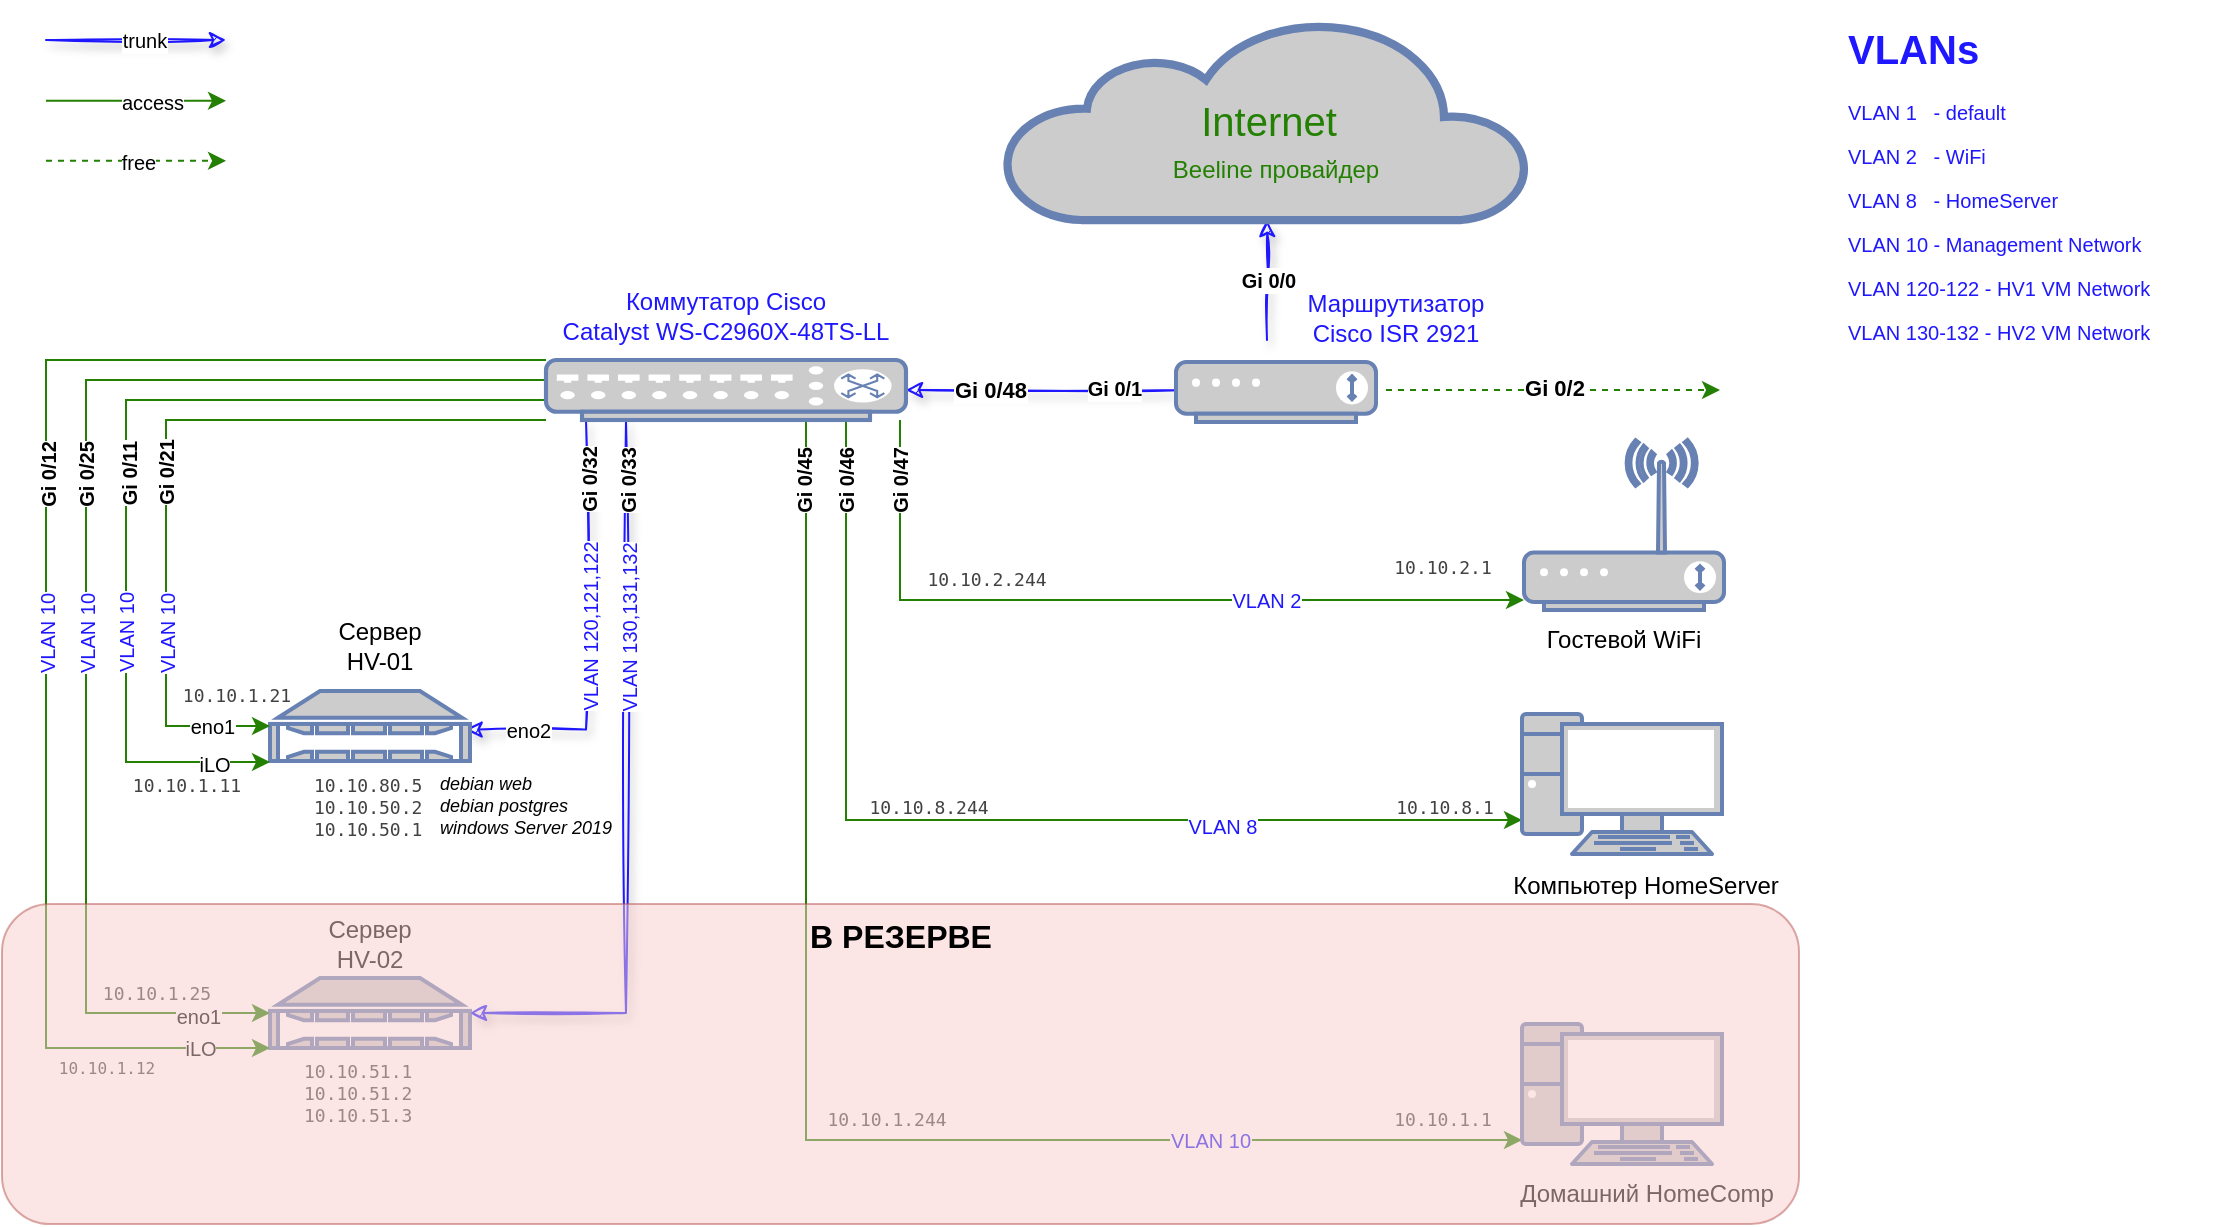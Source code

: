 <mxfile version="16.2.4" type="github">
  <diagram id="gq0o6sC7ZTq9t6Uskoy_" name="Page-1">
    <mxGraphModel dx="1658" dy="1788" grid="1" gridSize="10" guides="1" tooltips="1" connect="1" arrows="1" fold="1" page="1" pageScale="1" pageWidth="1169" pageHeight="827" math="0" shadow="0">
      <root>
        <mxCell id="0" />
        <mxCell id="1" parent="0" />
        <mxCell id="Fs0EK0N3hpx1ZLhl30mS-85" style="edgeStyle=orthogonalEdgeStyle;rounded=0;sketch=1;orthogonalLoop=1;jettySize=auto;html=1;entryX=0.5;entryY=1;entryDx=0;entryDy=0;entryPerimeter=0;shadow=1;fontSize=8;strokeColor=#1F17FF;" parent="1" target="Fs0EK0N3hpx1ZLhl30mS-2" edge="1">
          <mxGeometry relative="1" as="geometry">
            <mxPoint x="693.5" y="-650" as="sourcePoint" />
          </mxGeometry>
        </mxCell>
        <mxCell id="Fs0EK0N3hpx1ZLhl30mS-90" style="edgeStyle=orthogonalEdgeStyle;rounded=0;sketch=1;orthogonalLoop=1;jettySize=auto;html=1;shadow=1;fontSize=9;strokeColor=#1F17FF;" parent="1" edge="1">
          <mxGeometry relative="1" as="geometry">
            <mxPoint x="513" y="-625" as="targetPoint" />
            <Array as="points">
              <mxPoint x="513" y="-625" />
            </Array>
            <mxPoint x="653" y="-625" as="sourcePoint" />
          </mxGeometry>
        </mxCell>
        <mxCell id="Ksyjp-mYdHW2e5LQSYx_-4" value="Gi 0/48" style="edgeLabel;html=1;align=center;verticalAlign=middle;resizable=0;points=[];fontStyle=1" parent="Fs0EK0N3hpx1ZLhl30mS-90" vertex="1" connectable="0">
          <mxGeometry x="0.678" y="3" relative="1" as="geometry">
            <mxPoint x="19" y="-3" as="offset" />
          </mxGeometry>
        </mxCell>
        <mxCell id="Ksyjp-mYdHW2e5LQSYx_-3" style="edgeStyle=orthogonalEdgeStyle;rounded=0;orthogonalLoop=1;jettySize=auto;html=1;dashed=1;strokeColor=#248003;" parent="1" edge="1">
          <mxGeometry relative="1" as="geometry">
            <mxPoint x="920" y="-625" as="targetPoint" />
            <mxPoint x="753" y="-625" as="sourcePoint" />
          </mxGeometry>
        </mxCell>
        <mxCell id="Ksyjp-mYdHW2e5LQSYx_-5" value="Gi 0/2" style="edgeLabel;html=1;align=center;verticalAlign=middle;resizable=0;points=[];fontStyle=1" parent="Ksyjp-mYdHW2e5LQSYx_-3" vertex="1" connectable="0">
          <mxGeometry x="-0.825" y="-2" relative="1" as="geometry">
            <mxPoint x="69" y="-3" as="offset" />
          </mxGeometry>
        </mxCell>
        <mxCell id="Fs0EK0N3hpx1ZLhl30mS-2" value="&lt;font style=&quot;font-size: 20px&quot; color=&quot;#248003&quot;&gt;Internet&lt;/font&gt;" style="html=1;outlineConnect=0;fillColor=#CCCCCC;strokeColor=#6881B3;gradientColor=none;gradientDirection=north;strokeWidth=2;shape=mxgraph.networks.cloud;fontColor=#ffffff;" parent="1" vertex="1">
          <mxGeometry x="563" y="-810" width="261" height="100" as="geometry" />
        </mxCell>
        <mxCell id="Fs0EK0N3hpx1ZLhl30mS-16" style="edgeStyle=orthogonalEdgeStyle;rounded=0;orthogonalLoop=1;jettySize=auto;html=1;strokeColor=#248003;" parent="1" source="Ksyjp-mYdHW2e5LQSYx_-2" target="Fs0EK0N3hpx1ZLhl30mS-12" edge="1">
          <mxGeometry relative="1" as="geometry">
            <mxPoint x="758" y="-460" as="targetPoint" />
            <Array as="points">
              <mxPoint x="510" y="-520" />
            </Array>
            <mxPoint x="793" y="-570" as="sourcePoint" />
          </mxGeometry>
        </mxCell>
        <mxCell id="Fs0EK0N3hpx1ZLhl30mS-45" value="&lt;font style=&quot;font-size: 10px&quot;&gt;Gi 0/47&lt;/font&gt;" style="edgeLabel;html=1;align=center;verticalAlign=middle;resizable=0;points=[];fontStyle=1;horizontal=0;" parent="Fs0EK0N3hpx1ZLhl30mS-16" vertex="1" connectable="0">
          <mxGeometry x="-0.143" y="-2" relative="1" as="geometry">
            <mxPoint x="-83" y="-61" as="offset" />
          </mxGeometry>
        </mxCell>
        <mxCell id="Ksyjp-mYdHW2e5LQSYx_-37" value="VLAN 2" style="edgeLabel;html=1;align=center;verticalAlign=middle;resizable=0;points=[];fontSize=10;fontColor=#1F17FF;" parent="Fs0EK0N3hpx1ZLhl30mS-16" vertex="1" connectable="0">
          <mxGeometry x="0.318" y="-1" relative="1" as="geometry">
            <mxPoint x="8" y="-1" as="offset" />
          </mxGeometry>
        </mxCell>
        <mxCell id="Fs0EK0N3hpx1ZLhl30mS-17" style="edgeStyle=orthogonalEdgeStyle;rounded=0;orthogonalLoop=1;jettySize=auto;html=1;strokeColor=#248003;" parent="1" source="Ksyjp-mYdHW2e5LQSYx_-2" target="Fs0EK0N3hpx1ZLhl30mS-10" edge="1">
          <mxGeometry relative="1" as="geometry">
            <mxPoint x="758" y="-320" as="targetPoint" />
            <Array as="points">
              <mxPoint x="483" y="-410" />
            </Array>
            <mxPoint x="793" y="-550" as="sourcePoint" />
          </mxGeometry>
        </mxCell>
        <mxCell id="Fs0EK0N3hpx1ZLhl30mS-46" value="&lt;font style=&quot;font-size: 10px&quot;&gt;Gi 0/46&lt;/font&gt;" style="edgeLabel;html=1;align=center;verticalAlign=middle;resizable=0;points=[];fontStyle=1;horizontal=0;" parent="Fs0EK0N3hpx1ZLhl30mS-17" vertex="1" connectable="0">
          <mxGeometry x="0.001" y="2" relative="1" as="geometry">
            <mxPoint x="-70" y="-167" as="offset" />
          </mxGeometry>
        </mxCell>
        <mxCell id="fK_qvFM67kQ6BEZADII7-3" value="VLAN 8" style="edgeLabel;html=1;align=center;verticalAlign=middle;resizable=0;points=[];fontSize=10;fontColor=#1F17FF;" parent="Fs0EK0N3hpx1ZLhl30mS-17" vertex="1" connectable="0">
          <mxGeometry x="0.442" y="-3" relative="1" as="geometry">
            <mxPoint as="offset" />
          </mxGeometry>
        </mxCell>
        <mxCell id="Fs0EK0N3hpx1ZLhl30mS-20" style="edgeStyle=orthogonalEdgeStyle;rounded=0;orthogonalLoop=1;jettySize=auto;html=1;strokeColor=#248003;" parent="1" source="Ksyjp-mYdHW2e5LQSYx_-2" target="Fs0EK0N3hpx1ZLhl30mS-11" edge="1">
          <mxGeometry relative="1" as="geometry">
            <mxPoint x="758" y="-200" as="targetPoint" />
            <Array as="points">
              <mxPoint x="463" y="-250" />
            </Array>
            <mxPoint x="793" y="-530" as="sourcePoint" />
          </mxGeometry>
        </mxCell>
        <mxCell id="Fs0EK0N3hpx1ZLhl30mS-48" value="&lt;font style=&quot;font-size: 10px&quot;&gt;Gi 0/45&lt;/font&gt;" style="edgeLabel;html=1;align=center;verticalAlign=middle;resizable=0;points=[];fontStyle=1;horizontal=0;" parent="Fs0EK0N3hpx1ZLhl30mS-20" vertex="1" connectable="0">
          <mxGeometry x="0.082" y="1" relative="1" as="geometry">
            <mxPoint x="-30" y="-328" as="offset" />
          </mxGeometry>
        </mxCell>
        <mxCell id="-_IMJUvO4ky1qM8c5Ddh-1" value="VLAN 10" style="edgeLabel;html=1;align=center;verticalAlign=middle;resizable=0;points=[];fontSize=10;fontColor=#1F17FF;" parent="Fs0EK0N3hpx1ZLhl30mS-20" vertex="1" connectable="0">
          <mxGeometry x="0.566" relative="1" as="geometry">
            <mxPoint as="offset" />
          </mxGeometry>
        </mxCell>
        <mxCell id="Fs0EK0N3hpx1ZLhl30mS-39" style="edgeStyle=orthogonalEdgeStyle;rounded=0;orthogonalLoop=1;jettySize=auto;html=1;strokeColor=#1F17FF;shadow=1;sketch=1;entryX=0.978;entryY=0.551;entryDx=0;entryDy=0;entryPerimeter=0;" parent="1" source="Ksyjp-mYdHW2e5LQSYx_-2" target="Fs0EK0N3hpx1ZLhl30mS-13" edge="1">
          <mxGeometry relative="1" as="geometry">
            <mxPoint x="273" y="-440" as="targetPoint" />
            <Array as="points">
              <mxPoint x="353" y="-455" />
            </Array>
            <mxPoint x="743" y="-550" as="sourcePoint" />
          </mxGeometry>
        </mxCell>
        <mxCell id="Fs0EK0N3hpx1ZLhl30mS-51" value="&lt;font style=&quot;font-size: 10px&quot;&gt;Gi 0/32&lt;/font&gt;" style="edgeLabel;html=1;align=center;verticalAlign=middle;resizable=0;points=[];fontStyle=1;horizontal=0;" parent="Fs0EK0N3hpx1ZLhl30mS-39" vertex="1" connectable="0">
          <mxGeometry x="-0.375" y="2" relative="1" as="geometry">
            <mxPoint x="-1" y="-37" as="offset" />
          </mxGeometry>
        </mxCell>
        <mxCell id="Ksyjp-mYdHW2e5LQSYx_-18" value="eno2" style="edgeLabel;html=1;align=center;verticalAlign=middle;resizable=0;points=[];fontSize=10;" parent="Fs0EK0N3hpx1ZLhl30mS-39" vertex="1" connectable="0">
          <mxGeometry x="0.716" y="1" relative="1" as="geometry">
            <mxPoint y="-1" as="offset" />
          </mxGeometry>
        </mxCell>
        <mxCell id="Ksyjp-mYdHW2e5LQSYx_-40" value="VLAN 120,121,122" style="edgeLabel;html=1;align=center;verticalAlign=middle;resizable=0;points=[];fontSize=10;fontColor=#1F17FF;horizontal=0;" parent="Fs0EK0N3hpx1ZLhl30mS-39" vertex="1" connectable="0">
          <mxGeometry x="0.138" y="2" relative="1" as="geometry">
            <mxPoint y="-19" as="offset" />
          </mxGeometry>
        </mxCell>
        <mxCell id="Fs0EK0N3hpx1ZLhl30mS-6" value="&lt;div&gt;Маршрутизатор&lt;/div&gt;&lt;div&gt;Cisco ISR 2921&lt;br&gt;&lt;/div&gt;" style="text;html=1;strokeColor=none;fillColor=none;align=center;verticalAlign=middle;whiteSpace=wrap;rounded=0;fontColor=#1F17FF;" parent="1" vertex="1">
          <mxGeometry x="698" y="-676" width="120" height="30" as="geometry" />
        </mxCell>
        <mxCell id="Fs0EK0N3hpx1ZLhl30mS-7" value="Beeline провайдер" style="text;html=1;strokeColor=none;fillColor=none;align=center;verticalAlign=middle;whiteSpace=wrap;rounded=0;fontColor=#248003;" parent="1" vertex="1">
          <mxGeometry x="638" y="-750" width="120" height="30" as="geometry" />
        </mxCell>
        <mxCell id="Fs0EK0N3hpx1ZLhl30mS-10" value="" style="fontColor=#0066CC;verticalAlign=top;verticalLabelPosition=bottom;labelPosition=center;align=center;html=1;outlineConnect=0;fillColor=#CCCCCC;strokeColor=#6881B3;gradientColor=none;gradientDirection=north;strokeWidth=2;shape=mxgraph.networks.pc;" parent="1" vertex="1">
          <mxGeometry x="821" y="-463" width="100" height="70" as="geometry" />
        </mxCell>
        <mxCell id="Fs0EK0N3hpx1ZLhl30mS-11" value="" style="fontColor=#0066CC;verticalAlign=top;verticalLabelPosition=bottom;labelPosition=center;align=center;html=1;outlineConnect=0;fillColor=#CCCCCC;strokeColor=#6881B3;gradientColor=none;gradientDirection=north;strokeWidth=2;shape=mxgraph.networks.pc;" parent="1" vertex="1">
          <mxGeometry x="821" y="-308" width="100" height="70" as="geometry" />
        </mxCell>
        <mxCell id="Fs0EK0N3hpx1ZLhl30mS-12" value="" style="fontColor=#0066CC;verticalAlign=top;verticalLabelPosition=bottom;labelPosition=center;align=center;html=1;outlineConnect=0;fillColor=#CCCCCC;strokeColor=#6881B3;gradientColor=none;gradientDirection=north;strokeWidth=2;shape=mxgraph.networks.wireless_modem;" parent="1" vertex="1">
          <mxGeometry x="822" y="-600" width="100" height="85" as="geometry" />
        </mxCell>
        <mxCell id="Fs0EK0N3hpx1ZLhl30mS-13" value="" style="fontColor=#0066CC;verticalAlign=top;verticalLabelPosition=bottom;labelPosition=center;align=center;html=1;outlineConnect=0;fillColor=#CCCCCC;strokeColor=#6881B3;gradientColor=none;gradientDirection=north;strokeWidth=2;shape=mxgraph.networks.nas_filer;" parent="1" vertex="1">
          <mxGeometry x="195" y="-474.5" width="100" height="35" as="geometry" />
        </mxCell>
        <mxCell id="Fs0EK0N3hpx1ZLhl30mS-14" value="" style="fontColor=#0066CC;verticalAlign=top;verticalLabelPosition=bottom;labelPosition=center;align=center;html=1;outlineConnect=0;fillColor=#CCCCCC;strokeColor=#6881B3;gradientColor=none;gradientDirection=north;strokeWidth=2;shape=mxgraph.networks.nas_filer;" parent="1" vertex="1">
          <mxGeometry x="195" y="-331" width="100" height="35" as="geometry" />
        </mxCell>
        <mxCell id="Fs0EK0N3hpx1ZLhl30mS-26" value="Домашний HomeComp" style="text;html=1;strokeColor=none;fillColor=none;align=center;verticalAlign=middle;whiteSpace=wrap;rounded=0;" parent="1" vertex="1">
          <mxGeometry x="812" y="-238" width="143" height="30" as="geometry" />
        </mxCell>
        <mxCell id="Fs0EK0N3hpx1ZLhl30mS-27" value="&lt;div&gt;Компьютер HomeServer&lt;/div&gt;" style="text;html=1;strokeColor=none;fillColor=none;align=center;verticalAlign=middle;whiteSpace=wrap;rounded=0;" parent="1" vertex="1">
          <mxGeometry x="798" y="-392" width="170" height="30" as="geometry" />
        </mxCell>
        <mxCell id="Fs0EK0N3hpx1ZLhl30mS-28" value="&lt;div&gt;Гостевой WiFi&lt;br&gt;&lt;/div&gt;" style="text;html=1;strokeColor=none;fillColor=none;align=center;verticalAlign=middle;whiteSpace=wrap;rounded=0;" parent="1" vertex="1">
          <mxGeometry x="812" y="-515" width="120" height="30" as="geometry" />
        </mxCell>
        <mxCell id="Fs0EK0N3hpx1ZLhl30mS-58" value="&lt;font style=&quot;font-size: 9px;&quot;&gt;&lt;span style=&quot;font-family: &amp;quot;source code pro&amp;quot;, monospace; color: rgb(66, 66, 66); background-color: transparent; font-weight: 400; font-style: normal; font-variant: normal; text-decoration: none; vertical-align: baseline; font-size: 9px;&quot; id=&quot;docs-internal-guid-bd31c3f7-7fff-add3-67a0-b06b6ec8103c&quot;&gt;10.10.2.244&lt;/span&gt;&lt;/font&gt;" style="text;html=1;align=center;verticalAlign=middle;resizable=0;points=[];autosize=1;strokeColor=none;fillColor=none;fontSize=9;" parent="1" vertex="1">
          <mxGeometry x="513" y="-540" width="80" height="20" as="geometry" />
        </mxCell>
        <mxCell id="Fs0EK0N3hpx1ZLhl30mS-59" value="&lt;div style=&quot;font-size: 9px&quot;&gt;&lt;font style=&quot;font-size: 9px&quot;&gt;&lt;span style=&quot;font-family: &amp;#34;source code pro&amp;#34; , monospace ; color: rgb(66 , 66 , 66) ; background-color: transparent ; font-weight: 400 ; font-style: normal ; font-variant: normal ; text-decoration: none ; vertical-align: baseline ; font-size: 9px&quot; id=&quot;docs-internal-guid-bd31c3f7-7fff-add3-67a0-b06b6ec8103c&quot;&gt;&lt;/span&gt;&lt;span style=&quot;font-family: &amp;#34;source code pro&amp;#34; , monospace ; color: rgb(66 , 66 , 66) ; background-color: transparent ; font-weight: 400 ; font-style: normal ; font-variant: normal ; text-decoration: none ; vertical-align: baseline ; font-size: 9px&quot; id=&quot;docs-internal-guid-bd31c3f7-7fff-add3-67a0-b06b6ec8103c&quot;&gt;10.10.1.244&lt;/span&gt;&lt;/font&gt;&lt;/div&gt;" style="text;html=1;align=center;verticalAlign=middle;resizable=0;points=[];autosize=1;strokeColor=none;fillColor=none;fontSize=9;" parent="1" vertex="1">
          <mxGeometry x="463" y="-270" width="80" height="20" as="geometry" />
        </mxCell>
        <mxCell id="Fs0EK0N3hpx1ZLhl30mS-60" value="&lt;div style=&quot;font-size: 9px&quot;&gt;&lt;font style=&quot;font-size: 9px&quot;&gt;&lt;span style=&quot;font-family: &amp;#34;source code pro&amp;#34; , monospace ; color: rgb(66 , 66 , 66) ; background-color: transparent ; font-weight: 400 ; font-style: normal ; font-variant: normal ; text-decoration: none ; vertical-align: baseline ; font-size: 9px&quot; id=&quot;docs-internal-guid-bd31c3f7-7fff-add3-67a0-b06b6ec8103c&quot;&gt;&lt;/span&gt;&lt;span style=&quot;font-family: &amp;#34;source code pro&amp;#34; , monospace ; color: rgb(66 , 66 , 66) ; background-color: transparent ; font-weight: 400 ; font-style: normal ; font-variant: normal ; text-decoration: none ; vertical-align: baseline ; font-size: 9px&quot; id=&quot;docs-internal-guid-bd31c3f7-7fff-add3-67a0-b06b6ec8103c&quot;&gt;10.10.8.244&lt;/span&gt;&lt;/font&gt;&lt;/div&gt;" style="text;html=1;align=center;verticalAlign=middle;resizable=0;points=[];autosize=1;strokeColor=none;fillColor=none;fontSize=9;" parent="1" vertex="1">
          <mxGeometry x="484" y="-426" width="80" height="20" as="geometry" />
        </mxCell>
        <mxCell id="Fs0EK0N3hpx1ZLhl30mS-65" value="&lt;div style=&quot;font-size: 9px&quot;&gt;&lt;font style=&quot;font-size: 9px&quot;&gt;&lt;span style=&quot;font-family: &amp;#34;source code pro&amp;#34; , monospace ; color: rgb(66 , 66 , 66) ; background-color: transparent ; font-weight: 400 ; font-style: normal ; font-variant: normal ; text-decoration: none ; vertical-align: baseline ; font-size: 9px&quot; id=&quot;docs-internal-guid-bd31c3f7-7fff-add3-67a0-b06b6ec8103c&quot;&gt;&lt;/span&gt;&lt;span style=&quot;font-family: &amp;#34;source code pro&amp;#34; , monospace ; color: rgb(66 , 66 , 66) ; background-color: transparent ; font-weight: 400 ; font-style: normal ; font-variant: normal ; text-decoration: none ; vertical-align: baseline ; font-size: 9px&quot; id=&quot;docs-internal-guid-bd31c3f7-7fff-add3-67a0-b06b6ec8103c&quot;&gt;10.10.1.1&lt;/span&gt;&lt;/font&gt;&lt;/div&gt;" style="text;html=1;align=center;verticalAlign=middle;resizable=0;points=[];autosize=1;strokeColor=none;fillColor=none;fontSize=9;" parent="1" vertex="1">
          <mxGeometry x="751" y="-270" width="60" height="20" as="geometry" />
        </mxCell>
        <mxCell id="Fs0EK0N3hpx1ZLhl30mS-66" value="&lt;div style=&quot;font-size: 9px;&quot;&gt;&lt;font style=&quot;font-size: 9px;&quot;&gt;&lt;span style=&quot;font-family: &amp;quot;source code pro&amp;quot;, monospace; color: rgb(66, 66, 66); background-color: transparent; font-weight: 400; font-style: normal; font-variant: normal; text-decoration: none; vertical-align: baseline; font-size: 9px;&quot; id=&quot;docs-internal-guid-bd31c3f7-7fff-add3-67a0-b06b6ec8103c&quot;&gt;&lt;/span&gt;&lt;span style=&quot;font-family: &amp;quot;source code pro&amp;quot;, monospace; color: rgb(66, 66, 66); background-color: transparent; font-weight: 400; font-style: normal; font-variant: normal; text-decoration: none; vertical-align: baseline; font-size: 9px;&quot; id=&quot;docs-internal-guid-bd31c3f7-7fff-add3-67a0-b06b6ec8103c&quot;&gt;10.10.2.1&lt;/span&gt;&lt;/font&gt;&lt;/div&gt;" style="text;html=1;align=center;verticalAlign=middle;resizable=0;points=[];autosize=1;strokeColor=none;fillColor=none;fontSize=9;" parent="1" vertex="1">
          <mxGeometry x="751" y="-546" width="60" height="20" as="geometry" />
        </mxCell>
        <mxCell id="Fs0EK0N3hpx1ZLhl30mS-67" value="&lt;div style=&quot;font-size: 9px&quot;&gt;&lt;font style=&quot;font-size: 9px&quot;&gt;&lt;span style=&quot;font-family: &amp;#34;source code pro&amp;#34; , monospace ; color: rgb(66 , 66 , 66) ; background-color: transparent ; font-weight: 400 ; font-style: normal ; font-variant: normal ; text-decoration: none ; vertical-align: baseline ; font-size: 9px&quot; id=&quot;docs-internal-guid-bd31c3f7-7fff-add3-67a0-b06b6ec8103c&quot;&gt;&lt;/span&gt;&lt;span style=&quot;font-family: &amp;#34;source code pro&amp;#34; , monospace ; color: rgb(66 , 66 , 66) ; background-color: transparent ; font-weight: 400 ; font-style: normal ; font-variant: normal ; text-decoration: none ; vertical-align: baseline ; font-size: 9px&quot; id=&quot;docs-internal-guid-bd31c3f7-7fff-add3-67a0-b06b6ec8103c&quot;&gt;10.10.8.1&lt;/span&gt;&lt;/font&gt;&lt;/div&gt;" style="text;html=1;align=center;verticalAlign=middle;resizable=0;points=[];autosize=1;strokeColor=none;fillColor=none;fontSize=9;" parent="1" vertex="1">
          <mxGeometry x="752" y="-426" width="60" height="20" as="geometry" />
        </mxCell>
        <mxCell id="Fs0EK0N3hpx1ZLhl30mS-68" value="&lt;div style=&quot;font-size: 9px&quot; align=&quot;left&quot;&gt;&lt;span style=&quot;font-family: &amp;#34;source code pro&amp;#34; , monospace ; color: rgb(66 , 66 , 66) ; background-color: transparent ; font-weight: 400 ; font-style: normal ; font-variant: normal ; text-decoration: none ; vertical-align: baseline ; font-size: 9px&quot; id=&quot;docs-internal-guid-bd31c3f7-7fff-add3-67a0-b06b6ec8103c&quot;&gt;10.10.51.1&lt;/span&gt;&lt;br style=&quot;font-size: 9px&quot;&gt;&lt;span style=&quot;font-family: &amp;#34;source code pro&amp;#34; , monospace ; color: rgb(66 , 66 , 66) ; background-color: transparent ; font-weight: 400 ; font-style: normal ; font-variant: normal ; text-decoration: none ; vertical-align: baseline ; font-size: 9px&quot; id=&quot;docs-internal-guid-bd31c3f7-7fff-add3-67a0-b06b6ec8103c&quot;&gt;&lt;/span&gt;&lt;div style=&quot;font-size: 9px&quot;&gt;&lt;div style=&quot;font-size: 9px&quot;&gt;&lt;span style=&quot;font-family: &amp;#34;source code pro&amp;#34; , monospace ; color: rgb(66 , 66 , 66) ; background-color: transparent ; font-weight: 400 ; font-style: normal ; font-variant: normal ; text-decoration: none ; vertical-align: baseline ; font-size: 9px&quot; id=&quot;docs-internal-guid-bd31c3f7-7fff-add3-67a0-b06b6ec8103c&quot;&gt;10.10.51.2&lt;/span&gt;&lt;span style=&quot;font-family: &amp;#34;source code pro&amp;#34; , monospace ; color: rgb(66 , 66 , 66) ; background-color: transparent ; font-weight: 400 ; font-style: normal ; font-variant: normal ; text-decoration: none ; vertical-align: baseline ; font-size: 9px&quot; id=&quot;docs-internal-guid-bd31c3f7-7fff-add3-67a0-b06b6ec8103c&quot;&gt;&lt;/span&gt;&lt;br style=&quot;font-size: 9px&quot;&gt;&lt;div style=&quot;font-size: 9px&quot;&gt;&lt;span style=&quot;font-family: &amp;#34;source code pro&amp;#34; , monospace ; color: rgb(66 , 66 , 66) ; background-color: transparent ; font-weight: 400 ; font-style: normal ; font-variant: normal ; text-decoration: none ; vertical-align: baseline ; font-size: 9px&quot; id=&quot;docs-internal-guid-bd31c3f7-7fff-add3-67a0-b06b6ec8103c&quot;&gt;10.10.51.3&lt;/span&gt;&lt;span style=&quot;font-family: &amp;#34;source code pro&amp;#34; , monospace ; color: rgb(66 , 66 , 66) ; background-color: transparent ; font-weight: 400 ; font-style: normal ; font-variant: normal ; text-decoration: none ; vertical-align: baseline ; font-size: 9px&quot; id=&quot;docs-internal-guid-bd31c3f7-7fff-add3-67a0-b06b6ec8103c&quot;&gt;&lt;/span&gt;&lt;/div&gt;&lt;/div&gt;&lt;span style=&quot;font-family: &amp;#34;source code pro&amp;#34; , monospace ; color: rgb(66 , 66 , 66) ; background-color: transparent ; font-weight: 400 ; font-style: normal ; font-variant: normal ; text-decoration: none ; vertical-align: baseline ; font-size: 9px&quot; id=&quot;docs-internal-guid-bd31c3f7-7fff-add3-67a0-b06b6ec8103c&quot;&gt;&lt;/span&gt;&lt;span style=&quot;font-family: &amp;#34;source code pro&amp;#34; , monospace ; color: rgb(66 , 66 , 66) ; background-color: transparent ; font-weight: 400 ; font-style: normal ; font-variant: normal ; text-decoration: none ; vertical-align: baseline ; font-size: 9px&quot; id=&quot;docs-internal-guid-bd31c3f7-7fff-add3-67a0-b06b6ec8103c&quot;&gt;&lt;/span&gt;&lt;/div&gt;&lt;/div&gt;" style="text;html=1;align=left;verticalAlign=middle;resizable=0;points=[];autosize=1;strokeColor=none;fillColor=none;fontSize=9;" parent="1" vertex="1">
          <mxGeometry x="210" y="-293" width="70" height="40" as="geometry" />
        </mxCell>
        <mxCell id="Fs0EK0N3hpx1ZLhl30mS-69" value="&lt;div style=&quot;font-size: 9px&quot; align=&quot;left&quot;&gt;&lt;div style=&quot;font-size: 9px&quot;&gt;&lt;span style=&quot;font-family: &amp;#34;source code pro&amp;#34; , monospace ; color: rgb(66 , 66 , 66) ; background-color: transparent ; font-weight: 400 ; font-style: normal ; font-variant: normal ; text-decoration: none ; vertical-align: baseline ; font-size: 9px&quot; id=&quot;docs-internal-guid-bd31c3f7-7fff-add3-67a0-b06b6ec8103c&quot;&gt;10.10.80.5&lt;/span&gt;&lt;span style=&quot;font-family: &amp;#34;source code pro&amp;#34; , monospace ; color: rgb(66 , 66 , 66) ; background-color: transparent ; font-weight: 400 ; font-style: normal ; font-variant: normal ; text-decoration: none ; vertical-align: baseline ; font-size: 9px&quot; id=&quot;docs-internal-guid-bd31c3f7-7fff-add3-67a0-b06b6ec8103c&quot;&gt;&lt;/span&gt;&lt;br style=&quot;font-size: 9px&quot;&gt;&lt;/div&gt;&lt;div style=&quot;font-size: 9px&quot;&gt;&lt;span style=&quot;font-family: &amp;#34;source code pro&amp;#34; , monospace ; color: rgb(66 , 66 , 66) ; background-color: transparent ; font-weight: 400 ; font-style: normal ; font-variant: normal ; text-decoration: none ; vertical-align: baseline ; font-size: 9px&quot; id=&quot;docs-internal-guid-bd31c3f7-7fff-add3-67a0-b06b6ec8103c&quot;&gt;10.10.50.2&lt;/span&gt;&lt;span style=&quot;font-family: &amp;#34;source code pro&amp;#34; , monospace ; color: rgb(66 , 66 , 66) ; background-color: transparent ; font-weight: 400 ; font-style: normal ; font-variant: normal ; text-decoration: none ; vertical-align: baseline ; font-size: 9px&quot; id=&quot;docs-internal-guid-bd31c3f7-7fff-add3-67a0-b06b6ec8103c&quot;&gt;&lt;/span&gt;&lt;span style=&quot;font-family: &amp;#34;source code pro&amp;#34; , monospace ; color: rgb(66 , 66 , 66) ; background-color: transparent ; font-weight: 400 ; font-style: normal ; font-variant: normal ; text-decoration: none ; vertical-align: baseline ; font-size: 9px&quot; id=&quot;docs-internal-guid-bd31c3f7-7fff-add3-67a0-b06b6ec8103c&quot;&gt;&lt;/span&gt;&lt;br style=&quot;font-size: 9px&quot;&gt;&lt;/div&gt;&lt;div style=&quot;font-size: 9px&quot;&gt;&lt;span style=&quot;font-family: &amp;#34;source code pro&amp;#34; , monospace ; color: rgb(66 , 66 , 66) ; background-color: transparent ; font-weight: 400 ; font-style: normal ; font-variant: normal ; text-decoration: none ; vertical-align: baseline ; font-size: 9px&quot; id=&quot;docs-internal-guid-bd31c3f7-7fff-add3-67a0-b06b6ec8103c&quot;&gt;10.10.50.1&lt;/span&gt;&lt;span style=&quot;font-family: &amp;#34;source code pro&amp;#34; , monospace ; color: rgb(66 , 66 , 66) ; background-color: transparent ; font-weight: 400 ; font-style: normal ; font-variant: normal ; text-decoration: none ; vertical-align: baseline ; font-size: 9px&quot; id=&quot;docs-internal-guid-bd31c3f7-7fff-add3-67a0-b06b6ec8103c&quot;&gt;&lt;/span&gt;&lt;span style=&quot;font-family: &amp;#34;source code pro&amp;#34; , monospace ; color: rgb(66 , 66 , 66) ; background-color: transparent ; font-weight: 400 ; font-style: normal ; font-variant: normal ; text-decoration: none ; vertical-align: baseline ; font-size: 9px&quot; id=&quot;docs-internal-guid-bd31c3f7-7fff-add3-67a0-b06b6ec8103c&quot;&gt;&lt;/span&gt;&lt;br style=&quot;font-size: 9px&quot;&gt;&lt;/div&gt;&lt;/div&gt;" style="text;html=1;align=left;verticalAlign=middle;resizable=0;points=[];autosize=1;strokeColor=none;fillColor=none;fontSize=9;" parent="1" vertex="1">
          <mxGeometry x="215" y="-436" width="70" height="40" as="geometry" />
        </mxCell>
        <mxCell id="Fs0EK0N3hpx1ZLhl30mS-70" value="&lt;div style=&quot;font-size: 9px&quot;&gt;&lt;span style=&quot;font-family: &amp;#34;source code pro&amp;#34; , monospace ; color: rgb(66 , 66 , 66) ; background-color: transparent ; font-weight: 400 ; font-style: normal ; font-variant: normal ; text-decoration: none ; vertical-align: baseline ; font-size: 9px&quot; id=&quot;docs-internal-guid-bd31c3f7-7fff-add3-67a0-b06b6ec8103c&quot;&gt;10.10.1.11&lt;/span&gt;&lt;span style=&quot;font-family: &amp;#34;source code pro&amp;#34; , monospace ; color: rgb(66 , 66 , 66) ; background-color: transparent ; font-weight: 400 ; font-style: normal ; font-variant: normal ; text-decoration: none ; vertical-align: baseline ; font-size: 9px&quot; id=&quot;docs-internal-guid-bd31c3f7-7fff-add3-67a0-b06b6ec8103c&quot;&gt;&lt;/span&gt;&lt;span style=&quot;font-family: &amp;#34;source code pro&amp;#34; , monospace ; color: rgb(66 , 66 , 66) ; background-color: transparent ; font-weight: 400 ; font-style: normal ; font-variant: normal ; text-decoration: none ; vertical-align: baseline ; font-size: 9px&quot; id=&quot;docs-internal-guid-bd31c3f7-7fff-add3-67a0-b06b6ec8103c&quot;&gt;&lt;/span&gt;&lt;/div&gt;" style="text;html=1;align=center;verticalAlign=middle;resizable=0;points=[];autosize=1;strokeColor=none;fillColor=none;fontSize=9;" parent="1" vertex="1">
          <mxGeometry x="118" y="-437.5" width="70" height="20" as="geometry" />
        </mxCell>
        <mxCell id="Fs0EK0N3hpx1ZLhl30mS-71" value="&lt;div style=&quot;font-size: 8px&quot;&gt;&lt;span style=&quot;font-family: &amp;#34;source code pro&amp;#34; , monospace ; color: rgb(66 , 66 , 66) ; background-color: transparent ; font-weight: 400 ; font-style: normal ; font-variant: normal ; text-decoration: none ; vertical-align: baseline&quot; id=&quot;docs-internal-guid-bd31c3f7-7fff-add3-67a0-b06b6ec8103c&quot;&gt;10.10.1.12&lt;/span&gt;&lt;/div&gt;" style="text;html=1;align=center;verticalAlign=middle;resizable=0;points=[];autosize=1;strokeColor=none;fillColor=none;fontSize=10;" parent="1" vertex="1">
          <mxGeometry x="83" y="-296" width="60" height="20" as="geometry" />
        </mxCell>
        <mxCell id="Fs0EK0N3hpx1ZLhl30mS-72" value="" style="endArrow=classic;html=1;rounded=0;shadow=1;sketch=1;fontSize=10;strokeColor=#1F17FF;" parent="1" edge="1">
          <mxGeometry width="50" height="50" relative="1" as="geometry">
            <mxPoint x="83" y="-800" as="sourcePoint" />
            <mxPoint x="173" y="-800" as="targetPoint" />
          </mxGeometry>
        </mxCell>
        <mxCell id="Fs0EK0N3hpx1ZLhl30mS-73" value="trunk" style="edgeLabel;html=1;align=center;verticalAlign=middle;resizable=0;points=[];fontSize=10;" parent="Fs0EK0N3hpx1ZLhl30mS-72" vertex="1" connectable="0">
          <mxGeometry x="0.343" y="1" relative="1" as="geometry">
            <mxPoint x="-12" y="1" as="offset" />
          </mxGeometry>
        </mxCell>
        <mxCell id="Fs0EK0N3hpx1ZLhl30mS-74" value="" style="endArrow=classic;html=1;rounded=0;shadow=0;sketch=0;fontSize=10;strokeColor=#248003;" parent="1" edge="1">
          <mxGeometry width="50" height="50" relative="1" as="geometry">
            <mxPoint x="83" y="-769.58" as="sourcePoint" />
            <mxPoint x="173" y="-769.58" as="targetPoint" />
          </mxGeometry>
        </mxCell>
        <mxCell id="Fs0EK0N3hpx1ZLhl30mS-75" value="access" style="edgeLabel;html=1;align=center;verticalAlign=middle;resizable=0;points=[];fontSize=10;" parent="Fs0EK0N3hpx1ZLhl30mS-74" vertex="1" connectable="0">
          <mxGeometry x="0.343" y="1" relative="1" as="geometry">
            <mxPoint x="-8" y="1" as="offset" />
          </mxGeometry>
        </mxCell>
        <mxCell id="Fs0EK0N3hpx1ZLhl30mS-78" value="" style="endArrow=classic;html=1;rounded=0;shadow=0;sketch=0;fontSize=10;strokeColor=#248003;dashed=1;" parent="1" edge="1">
          <mxGeometry width="50" height="50" relative="1" as="geometry">
            <mxPoint x="83" y="-739.58" as="sourcePoint" />
            <mxPoint x="173" y="-739.58" as="targetPoint" />
            <Array as="points">
              <mxPoint x="163" y="-739.58" />
            </Array>
          </mxGeometry>
        </mxCell>
        <mxCell id="Fs0EK0N3hpx1ZLhl30mS-79" value="free" style="edgeLabel;html=1;align=center;verticalAlign=middle;resizable=0;points=[];fontSize=10;" parent="Fs0EK0N3hpx1ZLhl30mS-78" vertex="1" connectable="0">
          <mxGeometry x="0.343" y="1" relative="1" as="geometry">
            <mxPoint x="-15" y="1" as="offset" />
          </mxGeometry>
        </mxCell>
        <mxCell id="Fs0EK0N3hpx1ZLhl30mS-81" value="&lt;div&gt;Сервер&lt;br&gt;&lt;/div&gt;&lt;div&gt;HV-01&lt;br&gt;&lt;/div&gt;" style="text;html=1;strokeColor=none;fillColor=none;align=center;verticalAlign=middle;whiteSpace=wrap;rounded=0;" parent="1" vertex="1">
          <mxGeometry x="215" y="-512.5" width="70" height="30" as="geometry" />
        </mxCell>
        <mxCell id="Fs0EK0N3hpx1ZLhl30mS-82" value="&lt;div&gt;Сервер&lt;br&gt;&lt;/div&gt;&lt;div&gt;HV-02&lt;br&gt;&lt;/div&gt;" style="text;html=1;strokeColor=none;fillColor=none;align=center;verticalAlign=middle;whiteSpace=wrap;rounded=0;" parent="1" vertex="1">
          <mxGeometry x="210" y="-363" width="70" height="30" as="geometry" />
        </mxCell>
        <mxCell id="Fs0EK0N3hpx1ZLhl30mS-83" value="&lt;div style=&quot;font-size: 9px&quot; align=&quot;left&quot;&gt;&lt;div style=&quot;font-size: 9px&quot;&gt;&lt;font style=&quot;font-size: 9px&quot;&gt;debian web&lt;/font&gt;&lt;/div&gt;&lt;div style=&quot;font-size: 9px&quot;&gt;&lt;font style=&quot;font-size: 9px&quot;&gt;debian postgres &lt;br style=&quot;font-size: 9px&quot;&gt;&lt;/font&gt;&lt;/div&gt;&lt;div style=&quot;font-size: 9px&quot;&gt;&lt;font style=&quot;font-size: 9px&quot;&gt;windows Server 2019&lt;span style=&quot;font-family: &amp;#34;source code pro&amp;#34; , monospace ; color: rgb(66 , 66 , 66) ; background-color: transparent ; font-weight: 400 ; font-variant: normal ; text-decoration: none ; vertical-align: baseline ; font-size: 9px&quot; id=&quot;docs-internal-guid-bd31c3f7-7fff-add3-67a0-b06b6ec8103c&quot;&gt;&lt;/span&gt;&lt;/font&gt;&lt;/div&gt;&lt;/div&gt;" style="text;html=1;align=left;verticalAlign=middle;resizable=0;points=[];autosize=1;strokeColor=none;fillColor=none;fontSize=9;fontStyle=2" parent="1" vertex="1">
          <mxGeometry x="278" y="-437" width="100" height="40" as="geometry" />
        </mxCell>
        <mxCell id="Fs0EK0N3hpx1ZLhl30mS-89" value="&lt;font style=&quot;font-size: 10px&quot;&gt;Gi 0/0&lt;/font&gt;" style="edgeLabel;html=1;align=center;verticalAlign=middle;resizable=0;points=[];fontStyle=1" parent="1" vertex="1" connectable="0">
          <mxGeometry x="693.5" y="-680" as="geometry" />
        </mxCell>
        <mxCell id="Fs0EK0N3hpx1ZLhl30mS-92" value="&lt;font style=&quot;font-size: 10px&quot;&gt;Gi 0/1&lt;/font&gt;" style="edgeLabel;html=1;align=center;verticalAlign=middle;resizable=0;points=[];fontStyle=1" parent="1" vertex="1" connectable="0">
          <mxGeometry x="724.0" y="-657" as="geometry">
            <mxPoint x="-107" y="31" as="offset" />
          </mxGeometry>
        </mxCell>
        <mxCell id="Ksyjp-mYdHW2e5LQSYx_-11" style="edgeStyle=orthogonalEdgeStyle;rounded=0;sketch=0;orthogonalLoop=1;jettySize=auto;html=1;shadow=0;strokeColor=#248003;entryX=0;entryY=1;entryDx=0;entryDy=0;entryPerimeter=0;" parent="1" source="Ksyjp-mYdHW2e5LQSYx_-2" target="Fs0EK0N3hpx1ZLhl30mS-13" edge="1">
          <mxGeometry relative="1" as="geometry">
            <mxPoint x="153" y="-440" as="targetPoint" />
            <Array as="points">
              <mxPoint x="123" y="-620" />
              <mxPoint x="123" y="-439" />
              <mxPoint x="195" y="-439" />
            </Array>
          </mxGeometry>
        </mxCell>
        <mxCell id="Ksyjp-mYdHW2e5LQSYx_-14" value="Gi 0/11" style="edgeLabel;html=1;align=center;verticalAlign=middle;resizable=0;points=[];fontSize=10;horizontal=0;fontStyle=1" parent="Ksyjp-mYdHW2e5LQSYx_-11" vertex="1" connectable="0">
          <mxGeometry x="0.359" y="1" relative="1" as="geometry">
            <mxPoint y="-68" as="offset" />
          </mxGeometry>
        </mxCell>
        <mxCell id="Ksyjp-mYdHW2e5LQSYx_-16" value="iLO" style="edgeLabel;html=1;align=center;verticalAlign=middle;resizable=0;points=[];fontSize=10;horizontal=1;" parent="Ksyjp-mYdHW2e5LQSYx_-11" vertex="1" connectable="0">
          <mxGeometry x="0.669" y="-3" relative="1" as="geometry">
            <mxPoint x="47" y="5" as="offset" />
          </mxGeometry>
        </mxCell>
        <mxCell id="Ksyjp-mYdHW2e5LQSYx_-34" value="VLAN 10" style="edgeLabel;html=1;align=center;verticalAlign=middle;resizable=0;points=[];fontSize=10;fontColor=#1F17FF;horizontal=0;" parent="Ksyjp-mYdHW2e5LQSYx_-11" vertex="1" connectable="0">
          <mxGeometry x="0.391" y="-1" relative="1" as="geometry">
            <mxPoint x="1" y="4" as="offset" />
          </mxGeometry>
        </mxCell>
        <mxCell id="Ksyjp-mYdHW2e5LQSYx_-13" style="edgeStyle=orthogonalEdgeStyle;rounded=0;sketch=0;orthogonalLoop=1;jettySize=auto;html=1;shadow=0;strokeColor=#248003;entryX=0;entryY=0.5;entryDx=0;entryDy=0;entryPerimeter=0;" parent="1" source="Ksyjp-mYdHW2e5LQSYx_-2" target="Fs0EK0N3hpx1ZLhl30mS-13" edge="1">
          <mxGeometry relative="1" as="geometry">
            <mxPoint x="173" y="-450" as="targetPoint" />
            <Array as="points">
              <mxPoint x="143" y="-610" />
              <mxPoint x="143" y="-457" />
            </Array>
          </mxGeometry>
        </mxCell>
        <mxCell id="Ksyjp-mYdHW2e5LQSYx_-15" value="Gi 0/21" style="edgeLabel;html=1;align=center;verticalAlign=middle;resizable=0;points=[];fontSize=10;horizontal=0;fontStyle=1" parent="Ksyjp-mYdHW2e5LQSYx_-13" vertex="1" connectable="0">
          <mxGeometry x="0.254" y="-1" relative="1" as="geometry">
            <mxPoint x="1" y="-31" as="offset" />
          </mxGeometry>
        </mxCell>
        <mxCell id="Ksyjp-mYdHW2e5LQSYx_-35" value="VLAN 10" style="edgeLabel;html=1;align=center;verticalAlign=middle;resizable=0;points=[];fontSize=10;fontColor=#1F17FF;horizontal=0;" parent="Ksyjp-mYdHW2e5LQSYx_-13" vertex="1" connectable="0">
          <mxGeometry x="0.524" relative="1" as="geometry">
            <mxPoint y="-4" as="offset" />
          </mxGeometry>
        </mxCell>
        <mxCell id="Ksyjp-mYdHW2e5LQSYx_-36" value="eno1" style="edgeLabel;html=1;align=center;verticalAlign=middle;resizable=0;points=[];fontSize=10;fontColor=#000000;" parent="Ksyjp-mYdHW2e5LQSYx_-13" vertex="1" connectable="0">
          <mxGeometry x="0.796" y="-1" relative="1" as="geometry">
            <mxPoint x="11" y="-1" as="offset" />
          </mxGeometry>
        </mxCell>
        <mxCell id="Ksyjp-mYdHW2e5LQSYx_-19" style="edgeStyle=orthogonalEdgeStyle;rounded=0;sketch=0;orthogonalLoop=1;jettySize=auto;html=1;shadow=0;fontSize=10;strokeColor=#248003;entryX=0;entryY=0.5;entryDx=0;entryDy=0;entryPerimeter=0;" parent="1" source="Ksyjp-mYdHW2e5LQSYx_-2" target="Fs0EK0N3hpx1ZLhl30mS-14" edge="1">
          <mxGeometry relative="1" as="geometry">
            <mxPoint x="133" y="-310" as="targetPoint" />
            <Array as="points">
              <mxPoint x="103" y="-630" />
              <mxPoint x="103" y="-314" />
            </Array>
          </mxGeometry>
        </mxCell>
        <mxCell id="Ksyjp-mYdHW2e5LQSYx_-20" value="Gi 0/25" style="edgeLabel;html=1;align=center;verticalAlign=middle;resizable=0;points=[];fontSize=10;horizontal=0;fontStyle=1" parent="Ksyjp-mYdHW2e5LQSYx_-19" vertex="1" connectable="0">
          <mxGeometry x="-0.149" y="-3" relative="1" as="geometry">
            <mxPoint x="3" y="6" as="offset" />
          </mxGeometry>
        </mxCell>
        <mxCell id="Ksyjp-mYdHW2e5LQSYx_-24" value="eno1" style="edgeLabel;html=1;align=center;verticalAlign=middle;resizable=0;points=[];fontSize=10;" parent="Ksyjp-mYdHW2e5LQSYx_-19" vertex="1" connectable="0">
          <mxGeometry x="0.848" y="-1" relative="1" as="geometry">
            <mxPoint x="12" as="offset" />
          </mxGeometry>
        </mxCell>
        <mxCell id="Ksyjp-mYdHW2e5LQSYx_-33" value="VLAN 10" style="edgeLabel;html=1;align=center;verticalAlign=middle;resizable=0;points=[];fontSize=10;fontColor=#1F17FF;horizontal=0;" parent="Ksyjp-mYdHW2e5LQSYx_-19" vertex="1" connectable="0">
          <mxGeometry x="0.121" y="-1" relative="1" as="geometry">
            <mxPoint x="1" y="-1" as="offset" />
          </mxGeometry>
        </mxCell>
        <mxCell id="Ksyjp-mYdHW2e5LQSYx_-21" style="edgeStyle=orthogonalEdgeStyle;rounded=0;sketch=0;orthogonalLoop=1;jettySize=auto;html=1;shadow=0;fontSize=10;strokeColor=#248003;entryX=0;entryY=1;entryDx=0;entryDy=0;entryPerimeter=0;" parent="1" source="Ksyjp-mYdHW2e5LQSYx_-2" target="Fs0EK0N3hpx1ZLhl30mS-14" edge="1">
          <mxGeometry relative="1" as="geometry">
            <mxPoint x="103" y="-290" as="targetPoint" />
            <Array as="points">
              <mxPoint x="83" y="-640" />
              <mxPoint x="83" y="-296" />
            </Array>
          </mxGeometry>
        </mxCell>
        <mxCell id="Ksyjp-mYdHW2e5LQSYx_-22" value="Gi 0/12" style="edgeLabel;html=1;align=center;verticalAlign=middle;resizable=0;points=[];fontSize=10;horizontal=0;fontStyle=1" parent="Ksyjp-mYdHW2e5LQSYx_-21" vertex="1" connectable="0">
          <mxGeometry x="-0.169" y="-1" relative="1" as="geometry">
            <mxPoint x="2" y="14" as="offset" />
          </mxGeometry>
        </mxCell>
        <mxCell id="Ksyjp-mYdHW2e5LQSYx_-23" value="iLO" style="edgeLabel;html=1;align=center;verticalAlign=middle;resizable=0;points=[];fontSize=10;" parent="Ksyjp-mYdHW2e5LQSYx_-21" vertex="1" connectable="0">
          <mxGeometry x="0.833" y="-2" relative="1" as="geometry">
            <mxPoint x="24" y="-2" as="offset" />
          </mxGeometry>
        </mxCell>
        <mxCell id="Ksyjp-mYdHW2e5LQSYx_-32" value="VLAN 10" style="edgeLabel;html=1;align=center;verticalAlign=middle;resizable=0;points=[];fontSize=10;horizontal=0;fontColor=#1F17FF;" parent="Ksyjp-mYdHW2e5LQSYx_-21" vertex="1" connectable="0">
          <mxGeometry x="0.122" y="-1" relative="1" as="geometry">
            <mxPoint x="1" y="-9" as="offset" />
          </mxGeometry>
        </mxCell>
        <mxCell id="Ksyjp-mYdHW2e5LQSYx_-25" style="edgeStyle=orthogonalEdgeStyle;rounded=0;sketch=1;orthogonalLoop=1;jettySize=auto;html=1;shadow=1;fontSize=10;strokeColor=#1F17FF;entryX=1;entryY=0.5;entryDx=0;entryDy=0;entryPerimeter=0;" parent="1" source="Ksyjp-mYdHW2e5LQSYx_-2" target="Fs0EK0N3hpx1ZLhl30mS-14" edge="1">
          <mxGeometry relative="1" as="geometry">
            <mxPoint x="423" y="-310" as="targetPoint" />
            <Array as="points">
              <mxPoint x="373" y="-313" />
            </Array>
          </mxGeometry>
        </mxCell>
        <mxCell id="Ksyjp-mYdHW2e5LQSYx_-26" value="Gi 0/33" style="edgeLabel;html=1;align=center;verticalAlign=middle;resizable=0;points=[];fontSize=10;fontStyle=1;horizontal=0;" parent="Ksyjp-mYdHW2e5LQSYx_-25" vertex="1" connectable="0">
          <mxGeometry x="-0.801" relative="1" as="geometry">
            <mxPoint x="1" y="-7" as="offset" />
          </mxGeometry>
        </mxCell>
        <mxCell id="Ksyjp-mYdHW2e5LQSYx_-41" value="VLAN 130,131,132" style="edgeLabel;html=1;align=center;verticalAlign=middle;resizable=0;points=[];fontSize=10;fontColor=#1F17FF;horizontal=0;" parent="Ksyjp-mYdHW2e5LQSYx_-25" vertex="1" connectable="0">
          <mxGeometry x="-0.129" y="-2" relative="1" as="geometry">
            <mxPoint x="3" y="-59" as="offset" />
          </mxGeometry>
        </mxCell>
        <mxCell id="Ksyjp-mYdHW2e5LQSYx_-2" value="" style="fontColor=#0066CC;verticalAlign=top;verticalLabelPosition=bottom;labelPosition=center;align=center;html=1;outlineConnect=0;fillColor=#CCCCCC;strokeColor=#6881B3;gradientColor=none;gradientDirection=north;strokeWidth=2;shape=mxgraph.networks.switch;" parent="1" vertex="1">
          <mxGeometry x="333" y="-640" width="180" height="30" as="geometry" />
        </mxCell>
        <mxCell id="Ksyjp-mYdHW2e5LQSYx_-6" value="" style="fontColor=#0066CC;verticalAlign=top;verticalLabelPosition=bottom;labelPosition=center;align=center;html=1;outlineConnect=0;fillColor=#CCCCCC;strokeColor=#6881B3;gradientColor=none;gradientDirection=north;strokeWidth=2;shape=mxgraph.networks.modem;" parent="1" vertex="1">
          <mxGeometry x="648" y="-639" width="100" height="30" as="geometry" />
        </mxCell>
        <mxCell id="Ksyjp-mYdHW2e5LQSYx_-7" value="&lt;div&gt;Коммутатор Cisco&lt;/div&gt;&lt;div&gt;Catalyst WS-C2960X-48TS-LL&lt;br&gt;&lt;/div&gt;" style="text;html=1;strokeColor=none;fillColor=none;align=center;verticalAlign=middle;whiteSpace=wrap;rounded=0;fontColor=#1F17FF;" parent="1" vertex="1">
          <mxGeometry x="333" y="-677" width="180" height="30" as="geometry" />
        </mxCell>
        <mxCell id="Ksyjp-mYdHW2e5LQSYx_-42" value="&lt;div style=&quot;font-size: 9px&quot;&gt;&lt;span style=&quot;font-family: &amp;#34;source code pro&amp;#34; , monospace ; color: rgb(66 , 66 , 66) ; background-color: transparent ; font-weight: 400 ; font-style: normal ; font-variant: normal ; text-decoration: none ; vertical-align: baseline ; font-size: 9px&quot; id=&quot;docs-internal-guid-bd31c3f7-7fff-add3-67a0-b06b6ec8103c&quot;&gt;10.10.1.25&lt;/span&gt;&lt;span style=&quot;font-family: &amp;#34;source code pro&amp;#34; , monospace ; color: rgb(66 , 66 , 66) ; background-color: transparent ; font-weight: 400 ; font-style: normal ; font-variant: normal ; text-decoration: none ; vertical-align: baseline ; font-size: 9px&quot; id=&quot;docs-internal-guid-bd31c3f7-7fff-add3-67a0-b06b6ec8103c&quot;&gt;&lt;/span&gt;&lt;span style=&quot;font-family: &amp;#34;source code pro&amp;#34; , monospace ; color: rgb(66 , 66 , 66) ; background-color: transparent ; font-weight: 400 ; font-style: normal ; font-variant: normal ; text-decoration: none ; vertical-align: baseline ; font-size: 9px&quot; id=&quot;docs-internal-guid-bd31c3f7-7fff-add3-67a0-b06b6ec8103c&quot;&gt;&lt;/span&gt;&lt;/div&gt;" style="text;html=1;align=center;verticalAlign=middle;resizable=0;points=[];autosize=1;strokeColor=none;fillColor=none;fontSize=9;" parent="1" vertex="1">
          <mxGeometry x="103" y="-333" width="70" height="20" as="geometry" />
        </mxCell>
        <mxCell id="Ksyjp-mYdHW2e5LQSYx_-43" value="&lt;div style=&quot;font-size: 9px&quot;&gt;&lt;span style=&quot;font-family: &amp;#34;source code pro&amp;#34; , monospace ; color: rgb(66 , 66 , 66) ; background-color: transparent ; font-weight: 400 ; font-style: normal ; font-variant: normal ; text-decoration: none ; vertical-align: baseline ; font-size: 9px&quot; id=&quot;docs-internal-guid-bd31c3f7-7fff-add3-67a0-b06b6ec8103c&quot;&gt;10.10.1.21&lt;/span&gt;&lt;span style=&quot;font-family: &amp;#34;source code pro&amp;#34; , monospace ; color: rgb(66 , 66 , 66) ; background-color: transparent ; font-weight: 400 ; font-style: normal ; font-variant: normal ; text-decoration: none ; vertical-align: baseline ; font-size: 9px&quot; id=&quot;docs-internal-guid-bd31c3f7-7fff-add3-67a0-b06b6ec8103c&quot;&gt;&lt;/span&gt;&lt;span style=&quot;font-family: &amp;#34;source code pro&amp;#34; , monospace ; color: rgb(66 , 66 , 66) ; background-color: transparent ; font-weight: 400 ; font-style: normal ; font-variant: normal ; text-decoration: none ; vertical-align: baseline ; font-size: 9px&quot; id=&quot;docs-internal-guid-bd31c3f7-7fff-add3-67a0-b06b6ec8103c&quot;&gt;&lt;/span&gt;&lt;/div&gt;" style="text;html=1;align=center;verticalAlign=middle;resizable=0;points=[];autosize=1;strokeColor=none;fillColor=none;fontSize=9;" parent="1" vertex="1">
          <mxGeometry x="143" y="-482.5" width="70" height="20" as="geometry" />
        </mxCell>
        <mxCell id="-_IMJUvO4ky1qM8c5Ddh-2" value="&lt;p style=&quot;line-height: 1.2&quot;&gt;&lt;/p&gt;&lt;h1&gt;VLANs&lt;/h1&gt;&lt;p&gt;VLAN 1&amp;nbsp;&amp;nbsp; - default&lt;/p&gt;&lt;p&gt;VLAN 2&amp;nbsp;&amp;nbsp; - WiFi&lt;/p&gt;&lt;p&gt;VLAN 8&amp;nbsp;&amp;nbsp; - HomeServer&lt;/p&gt;&lt;p&gt;VLAN 10 - Management Network&lt;/p&gt;&lt;p&gt;VLAN 120-122 - HV1 VM Network&lt;/p&gt;&lt;p&gt;VLAN 130-132 - HV2 VM Network&lt;/p&gt;&lt;p&gt;&lt;/p&gt;" style="text;html=1;strokeColor=none;fillColor=none;spacing=5;spacingTop=-20;whiteSpace=wrap;overflow=hidden;rounded=0;fontSize=10;fontColor=#1F17FF;" parent="1" vertex="1">
          <mxGeometry x="979" y="-810" width="190" height="170" as="geometry" />
        </mxCell>
        <mxCell id="fK_qvFM67kQ6BEZADII7-1" value="&lt;div style=&quot;font-size: 16px;&quot;&gt;&lt;b style=&quot;font-size: 16px;&quot;&gt;В РЕЗЕРВЕ&lt;/b&gt;&lt;/div&gt;" style="rounded=1;whiteSpace=wrap;html=1;fillColor=#f8cecc;strokeColor=#b85450;opacity=50;verticalAlign=top;fontSize=16;" parent="1" vertex="1">
          <mxGeometry x="61" y="-368" width="898.5" height="160" as="geometry" />
        </mxCell>
      </root>
    </mxGraphModel>
  </diagram>
</mxfile>
